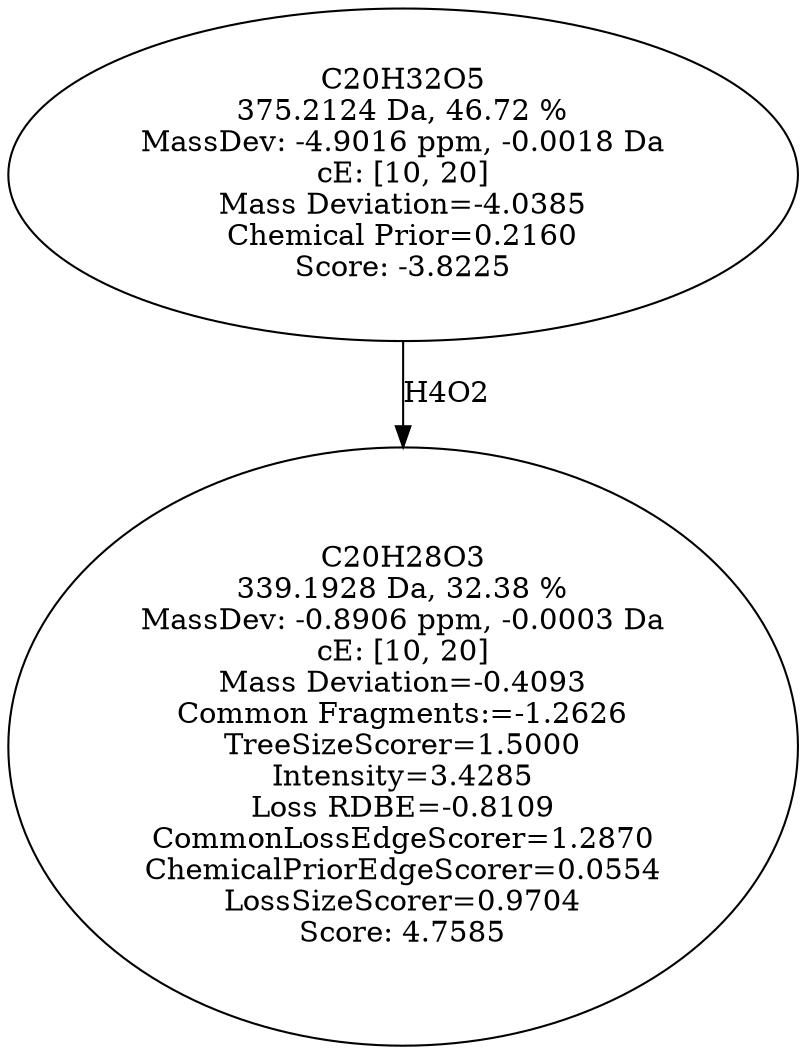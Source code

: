 strict digraph {
v1 [label="C20H28O3\n339.1928 Da, 32.38 %\nMassDev: -0.8906 ppm, -0.0003 Da\ncE: [10, 20]\nMass Deviation=-0.4093\nCommon Fragments:=-1.2626\nTreeSizeScorer=1.5000\nIntensity=3.4285\nLoss RDBE=-0.8109\nCommonLossEdgeScorer=1.2870\nChemicalPriorEdgeScorer=0.0554\nLossSizeScorer=0.9704\nScore: 4.7585"];
v2 [label="C20H32O5\n375.2124 Da, 46.72 %\nMassDev: -4.9016 ppm, -0.0018 Da\ncE: [10, 20]\nMass Deviation=-4.0385\nChemical Prior=0.2160\nScore: -3.8225"];
v2 -> v1 [label="H4O2"];
}
